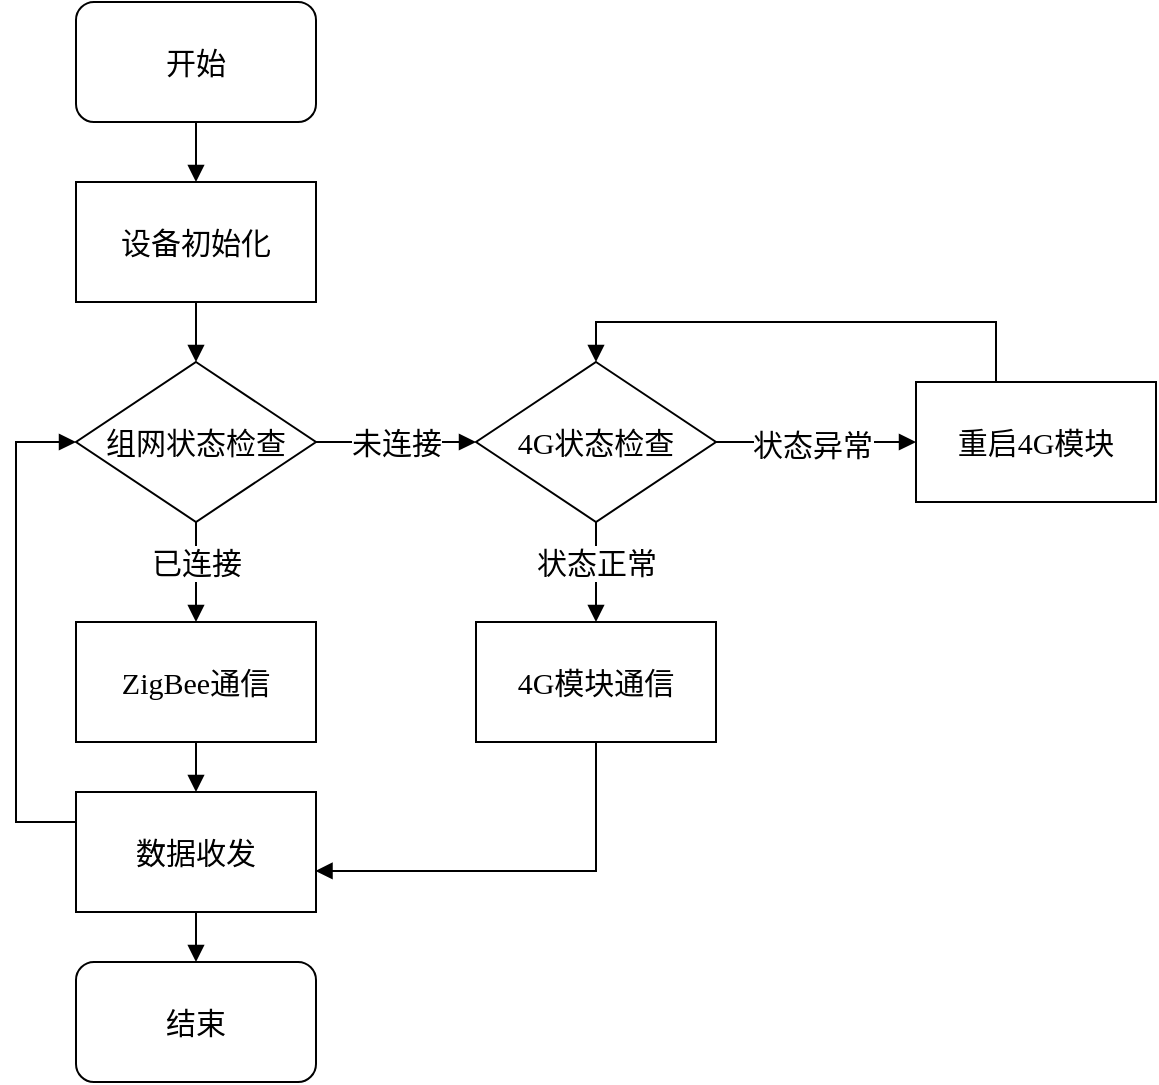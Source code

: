 <mxfile version="24.5.3" type="github">
  <diagram name="第 1 页" id="mmoCL4apKrU7NbMv-WPE">
    <mxGraphModel dx="479" dy="461" grid="1" gridSize="10" guides="1" tooltips="1" connect="1" arrows="1" fold="1" page="1" pageScale="1" pageWidth="827" pageHeight="1169" math="0" shadow="0">
      <root>
        <mxCell id="0" />
        <mxCell id="1" parent="0" />
        <mxCell id="Uxp8YBWiCIjfZy5XiU7w-6" value="" style="edgeStyle=orthogonalEdgeStyle;rounded=0;orthogonalLoop=1;jettySize=auto;html=1;strokeColor=default;align=center;verticalAlign=middle;fontFamily=黑体;fontSize=15;fontColor=default;labelBackgroundColor=default;endArrow=block;endFill=1;" edge="1" parent="1" source="Uxp8YBWiCIjfZy5XiU7w-2" target="Uxp8YBWiCIjfZy5XiU7w-3">
          <mxGeometry relative="1" as="geometry" />
        </mxCell>
        <mxCell id="Uxp8YBWiCIjfZy5XiU7w-2" value="&lt;font style=&quot;font-size: 15px;&quot;&gt;开始&lt;/font&gt;" style="rounded=1;whiteSpace=wrap;html=1;fontSize=15;fontFamily=黑体;" vertex="1" parent="1">
          <mxGeometry x="120" y="190" width="120" height="60" as="geometry" />
        </mxCell>
        <mxCell id="Uxp8YBWiCIjfZy5XiU7w-11" value="" style="edgeStyle=orthogonalEdgeStyle;rounded=0;orthogonalLoop=1;jettySize=auto;html=1;strokeColor=default;align=center;verticalAlign=middle;fontFamily=黑体;fontSize=15;fontColor=default;labelBackgroundColor=default;endArrow=block;endFill=1;" edge="1" parent="1" source="Uxp8YBWiCIjfZy5XiU7w-3" target="Uxp8YBWiCIjfZy5XiU7w-10">
          <mxGeometry relative="1" as="geometry" />
        </mxCell>
        <mxCell id="Uxp8YBWiCIjfZy5XiU7w-3" value="&lt;font style=&quot;font-size: 15px;&quot;&gt;设备初始化&lt;/font&gt;" style="whiteSpace=wrap;html=1;fontSize=15;fontFamily=黑体;" vertex="1" parent="1">
          <mxGeometry x="120" y="280" width="120" height="60" as="geometry" />
        </mxCell>
        <mxCell id="Uxp8YBWiCIjfZy5XiU7w-13" value="" style="edgeStyle=orthogonalEdgeStyle;rounded=0;orthogonalLoop=1;jettySize=auto;html=1;strokeColor=default;align=center;verticalAlign=middle;fontFamily=黑体;fontSize=15;fontColor=default;labelBackgroundColor=default;endArrow=block;endFill=1;" edge="1" parent="1" source="Uxp8YBWiCIjfZy5XiU7w-10" target="Uxp8YBWiCIjfZy5XiU7w-12">
          <mxGeometry relative="1" as="geometry" />
        </mxCell>
        <mxCell id="Uxp8YBWiCIjfZy5XiU7w-14" value="已连接" style="edgeLabel;html=1;align=center;verticalAlign=middle;resizable=0;points=[];fontFamily=黑体;fontSize=15;fontColor=default;labelBackgroundColor=default;" vertex="1" connectable="0" parent="Uxp8YBWiCIjfZy5XiU7w-13">
          <mxGeometry x="0.24" y="-1" relative="1" as="geometry">
            <mxPoint x="1" y="-11" as="offset" />
          </mxGeometry>
        </mxCell>
        <mxCell id="Uxp8YBWiCIjfZy5XiU7w-30" style="edgeStyle=orthogonalEdgeStyle;rounded=0;orthogonalLoop=1;jettySize=auto;html=1;entryX=0;entryY=0.5;entryDx=0;entryDy=0;strokeColor=default;align=center;verticalAlign=middle;fontFamily=黑体;fontSize=15;fontColor=default;labelBackgroundColor=default;endArrow=block;endFill=1;" edge="1" parent="1" source="Uxp8YBWiCIjfZy5XiU7w-10" target="Uxp8YBWiCIjfZy5XiU7w-19">
          <mxGeometry relative="1" as="geometry" />
        </mxCell>
        <mxCell id="Uxp8YBWiCIjfZy5XiU7w-33" value="未连接" style="edgeLabel;html=1;align=center;verticalAlign=middle;resizable=0;points=[];fontFamily=黑体;fontSize=15;fontColor=default;labelBackgroundColor=default;" vertex="1" connectable="0" parent="Uxp8YBWiCIjfZy5XiU7w-30">
          <mxGeometry x="-0.229" relative="1" as="geometry">
            <mxPoint x="9" as="offset" />
          </mxGeometry>
        </mxCell>
        <mxCell id="Uxp8YBWiCIjfZy5XiU7w-10" value="组网状态检查" style="rhombus;whiteSpace=wrap;html=1;fontSize=15;fontFamily=黑体;" vertex="1" parent="1">
          <mxGeometry x="120" y="370" width="120" height="80" as="geometry" />
        </mxCell>
        <mxCell id="Uxp8YBWiCIjfZy5XiU7w-44" value="" style="edgeStyle=orthogonalEdgeStyle;rounded=0;orthogonalLoop=1;jettySize=auto;html=1;strokeColor=default;align=center;verticalAlign=middle;fontFamily=黑体;fontSize=15;fontColor=default;labelBackgroundColor=default;endArrow=block;endFill=1;" edge="1" parent="1" source="Uxp8YBWiCIjfZy5XiU7w-12" target="Uxp8YBWiCIjfZy5XiU7w-43">
          <mxGeometry relative="1" as="geometry" />
        </mxCell>
        <mxCell id="Uxp8YBWiCIjfZy5XiU7w-12" value="ZigBee通信" style="whiteSpace=wrap;html=1;fontSize=15;fontFamily=黑体;" vertex="1" parent="1">
          <mxGeometry x="120" y="500" width="120" height="60" as="geometry" />
        </mxCell>
        <mxCell id="Uxp8YBWiCIjfZy5XiU7w-24" value="" style="edgeStyle=orthogonalEdgeStyle;rounded=0;orthogonalLoop=1;jettySize=auto;html=1;strokeColor=default;align=center;verticalAlign=middle;fontFamily=黑体;fontSize=15;fontColor=default;labelBackgroundColor=default;endArrow=block;endFill=1;" edge="1" parent="1" source="Uxp8YBWiCIjfZy5XiU7w-19" target="Uxp8YBWiCIjfZy5XiU7w-21">
          <mxGeometry relative="1" as="geometry" />
        </mxCell>
        <mxCell id="Uxp8YBWiCIjfZy5XiU7w-25" value="状态正常" style="edgeLabel;html=1;align=center;verticalAlign=middle;resizable=0;points=[];fontFamily=黑体;fontSize=15;fontColor=default;labelBackgroundColor=default;" vertex="1" connectable="0" parent="Uxp8YBWiCIjfZy5XiU7w-24">
          <mxGeometry x="-0.68" y="-2" relative="1" as="geometry">
            <mxPoint x="2" y="12" as="offset" />
          </mxGeometry>
        </mxCell>
        <mxCell id="Uxp8YBWiCIjfZy5XiU7w-40" style="edgeStyle=orthogonalEdgeStyle;rounded=0;orthogonalLoop=1;jettySize=auto;html=1;entryX=0;entryY=0.5;entryDx=0;entryDy=0;strokeColor=default;align=center;verticalAlign=middle;fontFamily=黑体;fontSize=15;fontColor=default;labelBackgroundColor=default;endArrow=block;endFill=1;" edge="1" parent="1" source="Uxp8YBWiCIjfZy5XiU7w-19" target="Uxp8YBWiCIjfZy5XiU7w-31">
          <mxGeometry relative="1" as="geometry" />
        </mxCell>
        <mxCell id="Uxp8YBWiCIjfZy5XiU7w-49" value="状态异常" style="edgeLabel;html=1;align=center;verticalAlign=middle;resizable=0;points=[];fontFamily=黑体;fontSize=15;fontColor=default;labelBackgroundColor=default;" vertex="1" connectable="0" parent="Uxp8YBWiCIjfZy5XiU7w-40">
          <mxGeometry x="-0.043" y="-1" relative="1" as="geometry">
            <mxPoint as="offset" />
          </mxGeometry>
        </mxCell>
        <mxCell id="Uxp8YBWiCIjfZy5XiU7w-19" value="4G状态检查" style="rhombus;whiteSpace=wrap;html=1;fontSize=15;fontFamily=黑体;" vertex="1" parent="1">
          <mxGeometry x="320" y="370" width="120" height="80" as="geometry" />
        </mxCell>
        <mxCell id="Uxp8YBWiCIjfZy5XiU7w-21" value="4G模块通信" style="whiteSpace=wrap;html=1;fontSize=15;fontFamily=黑体;" vertex="1" parent="1">
          <mxGeometry x="320" y="500" width="120" height="60" as="geometry" />
        </mxCell>
        <mxCell id="Uxp8YBWiCIjfZy5XiU7w-42" style="edgeStyle=orthogonalEdgeStyle;rounded=0;orthogonalLoop=1;jettySize=auto;html=1;entryX=0.5;entryY=0;entryDx=0;entryDy=0;strokeColor=default;align=center;verticalAlign=middle;fontFamily=黑体;fontSize=15;fontColor=default;labelBackgroundColor=default;endArrow=block;endFill=1;" edge="1" parent="1" source="Uxp8YBWiCIjfZy5XiU7w-31" target="Uxp8YBWiCIjfZy5XiU7w-19">
          <mxGeometry relative="1" as="geometry">
            <Array as="points">
              <mxPoint x="580" y="350" />
              <mxPoint x="380" y="350" />
            </Array>
          </mxGeometry>
        </mxCell>
        <mxCell id="Uxp8YBWiCIjfZy5XiU7w-31" value="重启4G模块" style="whiteSpace=wrap;html=1;fontSize=15;fontFamily=黑体;" vertex="1" parent="1">
          <mxGeometry x="540" y="380" width="120" height="60" as="geometry" />
        </mxCell>
        <mxCell id="Uxp8YBWiCIjfZy5XiU7w-46" value="" style="edgeStyle=orthogonalEdgeStyle;rounded=0;orthogonalLoop=1;jettySize=auto;html=1;strokeColor=default;align=center;verticalAlign=middle;fontFamily=黑体;fontSize=15;fontColor=default;labelBackgroundColor=default;endArrow=block;endFill=1;" edge="1" parent="1" source="Uxp8YBWiCIjfZy5XiU7w-43" target="Uxp8YBWiCIjfZy5XiU7w-45">
          <mxGeometry relative="1" as="geometry" />
        </mxCell>
        <mxCell id="Uxp8YBWiCIjfZy5XiU7w-48" style="edgeStyle=orthogonalEdgeStyle;rounded=0;orthogonalLoop=1;jettySize=auto;html=1;entryX=0;entryY=0.5;entryDx=0;entryDy=0;strokeColor=default;align=center;verticalAlign=middle;fontFamily=黑体;fontSize=15;fontColor=default;labelBackgroundColor=default;endArrow=block;endFill=1;" edge="1" parent="1" source="Uxp8YBWiCIjfZy5XiU7w-43" target="Uxp8YBWiCIjfZy5XiU7w-10">
          <mxGeometry relative="1" as="geometry">
            <Array as="points">
              <mxPoint x="90" y="600" />
              <mxPoint x="90" y="410" />
            </Array>
          </mxGeometry>
        </mxCell>
        <mxCell id="Uxp8YBWiCIjfZy5XiU7w-43" value="数据收发" style="whiteSpace=wrap;html=1;fontSize=15;fontFamily=黑体;" vertex="1" parent="1">
          <mxGeometry x="120" y="585" width="120" height="60" as="geometry" />
        </mxCell>
        <mxCell id="Uxp8YBWiCIjfZy5XiU7w-45" value="结束" style="rounded=1;whiteSpace=wrap;html=1;fontSize=15;fontFamily=黑体;" vertex="1" parent="1">
          <mxGeometry x="120" y="670" width="120" height="60" as="geometry" />
        </mxCell>
        <mxCell id="Uxp8YBWiCIjfZy5XiU7w-51" style="edgeStyle=orthogonalEdgeStyle;rounded=0;orthogonalLoop=1;jettySize=auto;html=1;entryX=0.998;entryY=0.658;entryDx=0;entryDy=0;entryPerimeter=0;strokeColor=default;align=center;verticalAlign=middle;fontFamily=Helvetica;fontSize=11;fontColor=default;labelBackgroundColor=default;endArrow=block;endFill=1;" edge="1" parent="1" source="Uxp8YBWiCIjfZy5XiU7w-21" target="Uxp8YBWiCIjfZy5XiU7w-43">
          <mxGeometry relative="1" as="geometry">
            <Array as="points">
              <mxPoint x="380" y="625" />
            </Array>
          </mxGeometry>
        </mxCell>
      </root>
    </mxGraphModel>
  </diagram>
</mxfile>

